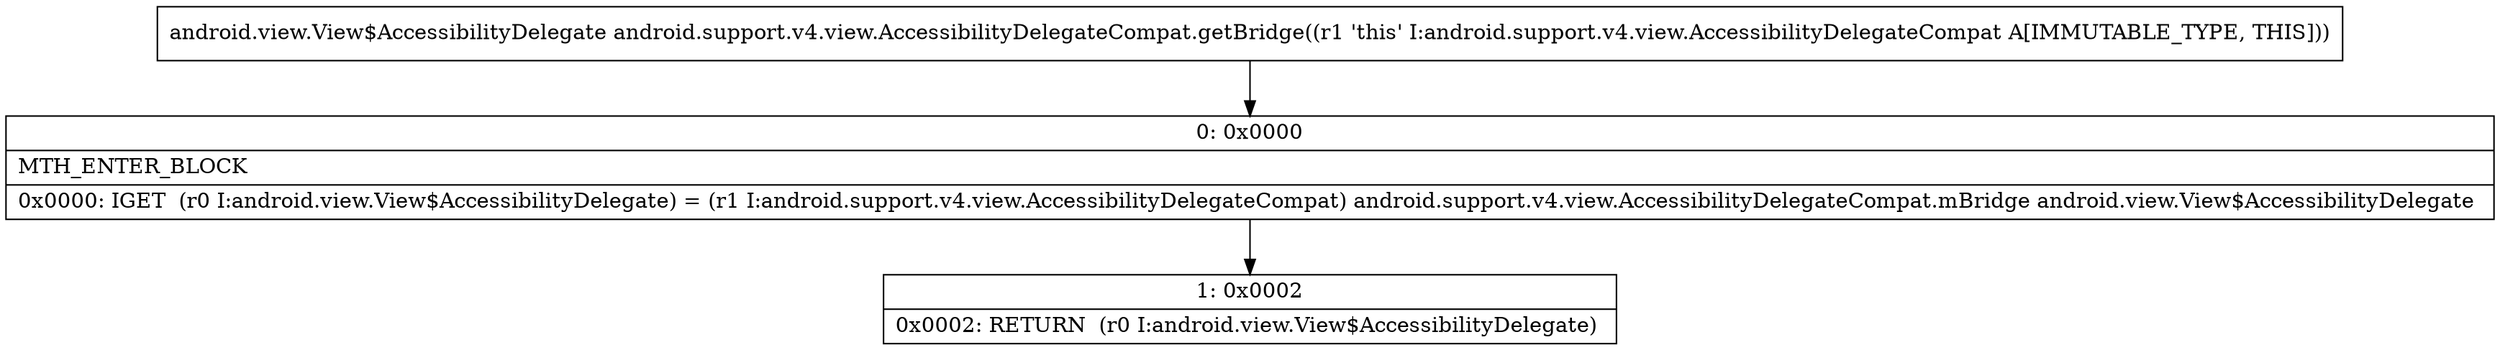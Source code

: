 digraph "CFG forandroid.support.v4.view.AccessibilityDelegateCompat.getBridge()Landroid\/view\/View$AccessibilityDelegate;" {
Node_0 [shape=record,label="{0\:\ 0x0000|MTH_ENTER_BLOCK\l|0x0000: IGET  (r0 I:android.view.View$AccessibilityDelegate) = (r1 I:android.support.v4.view.AccessibilityDelegateCompat) android.support.v4.view.AccessibilityDelegateCompat.mBridge android.view.View$AccessibilityDelegate \l}"];
Node_1 [shape=record,label="{1\:\ 0x0002|0x0002: RETURN  (r0 I:android.view.View$AccessibilityDelegate) \l}"];
MethodNode[shape=record,label="{android.view.View$AccessibilityDelegate android.support.v4.view.AccessibilityDelegateCompat.getBridge((r1 'this' I:android.support.v4.view.AccessibilityDelegateCompat A[IMMUTABLE_TYPE, THIS])) }"];
MethodNode -> Node_0;
Node_0 -> Node_1;
}

